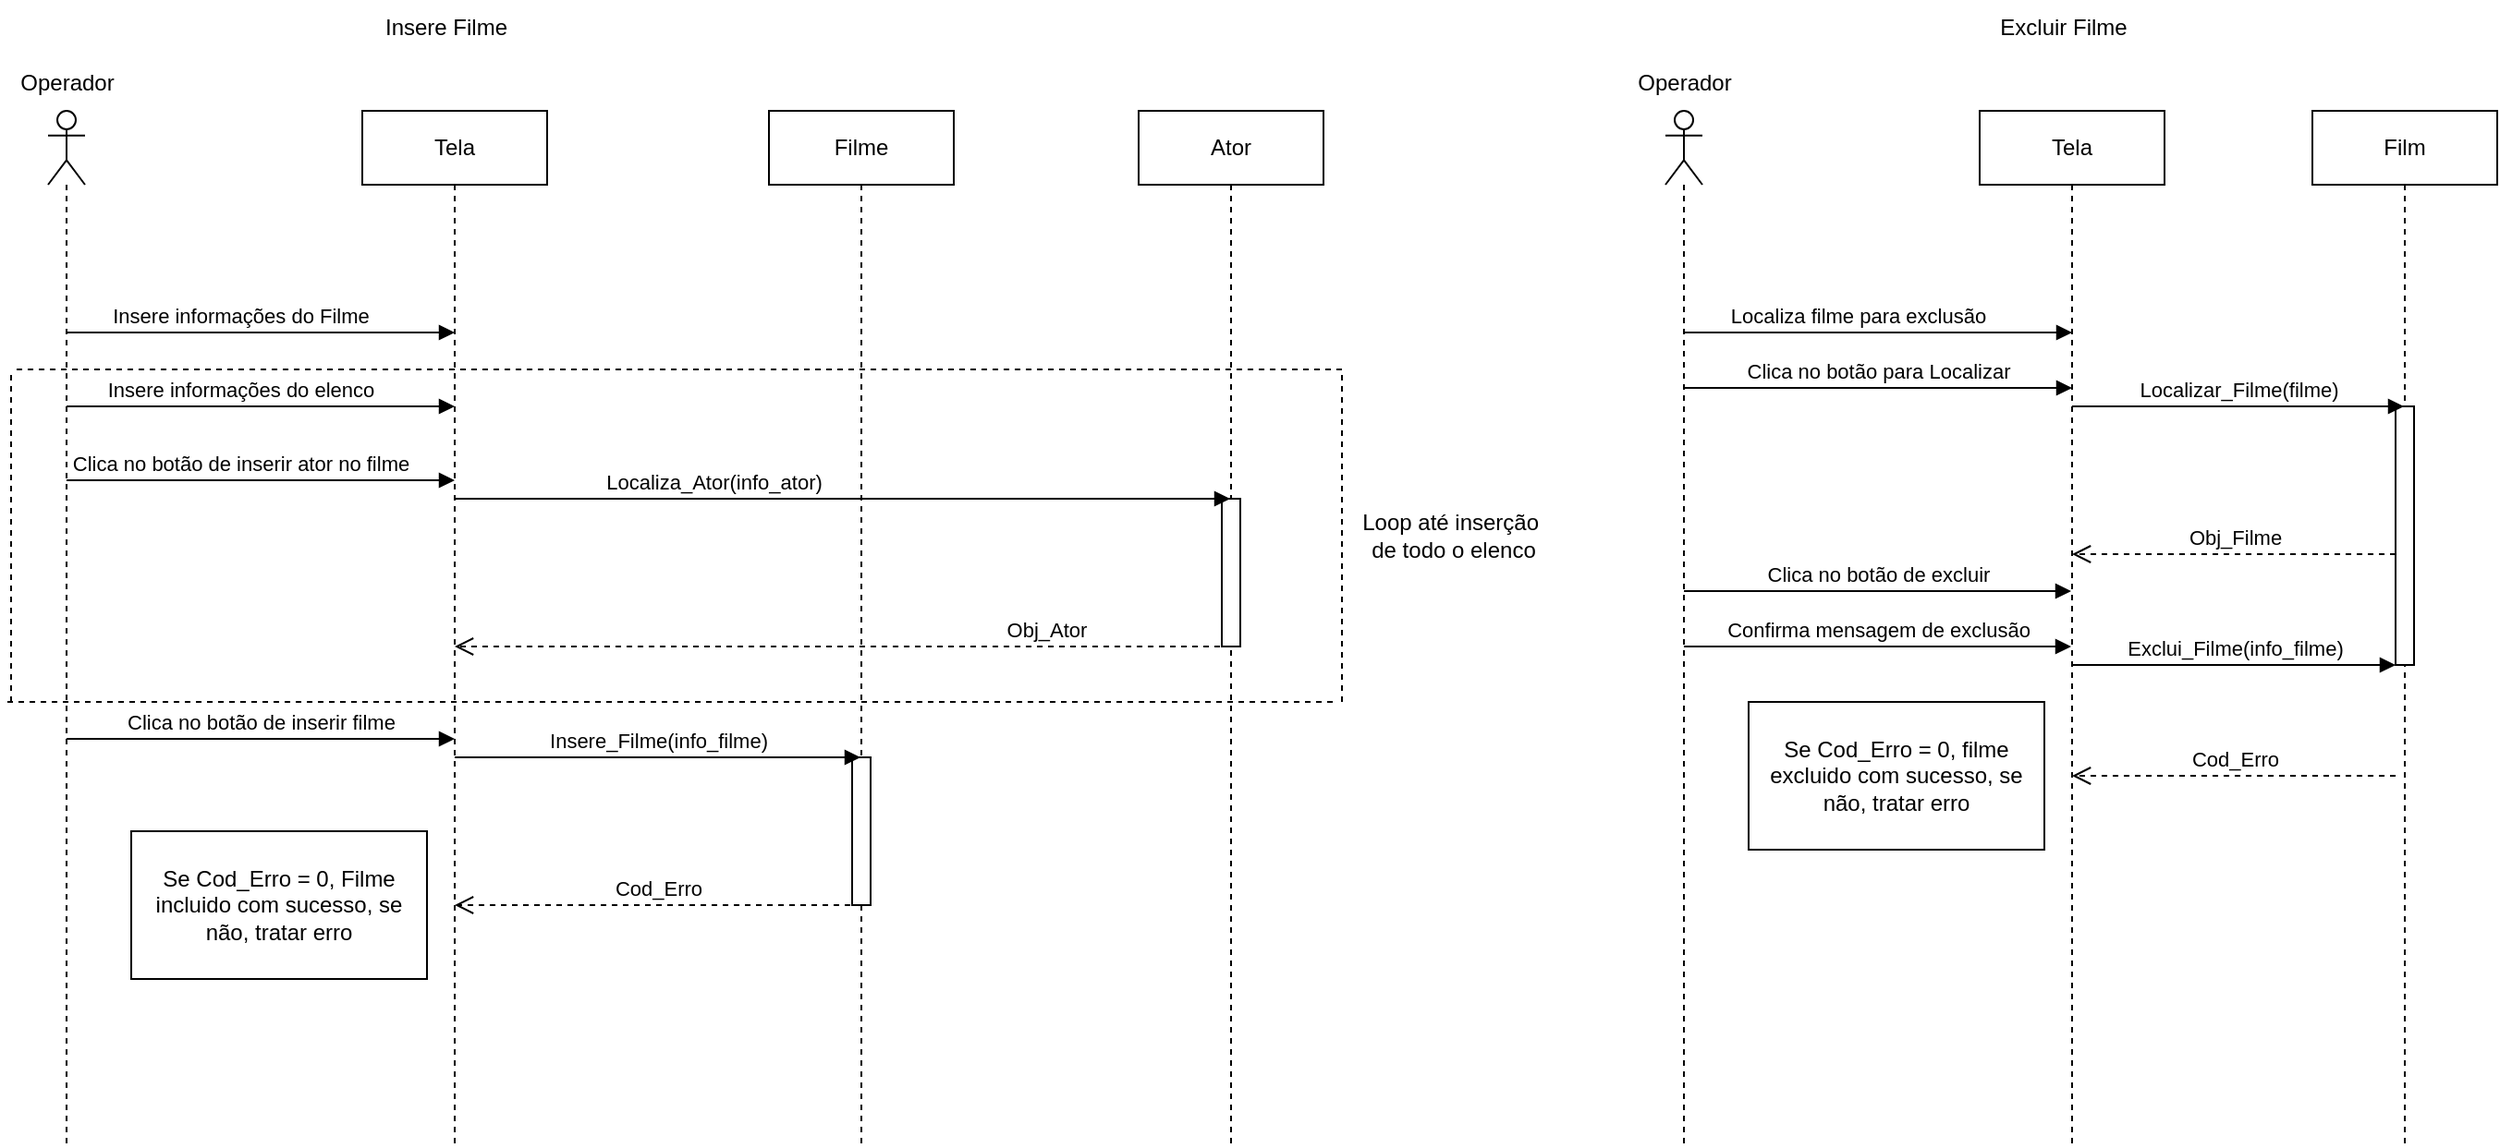 <mxfile version="24.5.5" type="github">
  <diagram name="Page-1" id="2YBvvXClWsGukQMizWep">
    <mxGraphModel dx="777" dy="446" grid="1" gridSize="10" guides="1" tooltips="1" connect="1" arrows="1" fold="1" page="1" pageScale="1" pageWidth="850" pageHeight="1100" math="0" shadow="0">
      <root>
        <mxCell id="0" />
        <mxCell id="1" parent="0" />
        <mxCell id="9LX_Q9qdHX030zGX6Rbw-1" value="Insere Filme" style="text;html=1;align=center;verticalAlign=middle;resizable=0;points=[];autosize=1;strokeColor=none;fillColor=none;" vertex="1" parent="1">
          <mxGeometry x="250" y="20" width="90" height="30" as="geometry" />
        </mxCell>
        <mxCell id="9LX_Q9qdHX030zGX6Rbw-2" value="Ator" style="shape=umlLifeline;perimeter=lifelinePerimeter;whiteSpace=wrap;html=1;container=1;dropTarget=0;collapsible=0;recursiveResize=0;outlineConnect=0;portConstraint=eastwest;newEdgeStyle={&quot;edgeStyle&quot;:&quot;elbowEdgeStyle&quot;,&quot;elbow&quot;:&quot;vertical&quot;,&quot;curved&quot;:0,&quot;rounded&quot;:0};" vertex="1" parent="1">
          <mxGeometry x="670" y="80" width="100" height="560" as="geometry" />
        </mxCell>
        <mxCell id="9LX_Q9qdHX030zGX6Rbw-17" value="" style="html=1;points=[[0,0,0,0,5],[0,1,0,0,-5],[1,0,0,0,5],[1,1,0,0,-5]];perimeter=orthogonalPerimeter;outlineConnect=0;targetShapes=umlLifeline;portConstraint=eastwest;newEdgeStyle={&quot;curved&quot;:0,&quot;rounded&quot;:0};" vertex="1" parent="9LX_Q9qdHX030zGX6Rbw-2">
          <mxGeometry x="45" y="210" width="10" height="80" as="geometry" />
        </mxCell>
        <mxCell id="9LX_Q9qdHX030zGX6Rbw-4" value="Tela" style="shape=umlLifeline;perimeter=lifelinePerimeter;whiteSpace=wrap;html=1;container=1;dropTarget=0;collapsible=0;recursiveResize=0;outlineConnect=0;portConstraint=eastwest;newEdgeStyle={&quot;edgeStyle&quot;:&quot;elbowEdgeStyle&quot;,&quot;elbow&quot;:&quot;vertical&quot;,&quot;curved&quot;:0,&quot;rounded&quot;:0};" vertex="1" parent="1">
          <mxGeometry x="250" y="80" width="100" height="560" as="geometry" />
        </mxCell>
        <mxCell id="9LX_Q9qdHX030zGX6Rbw-5" value="Insere informações do Filme" style="html=1;verticalAlign=bottom;endArrow=block;curved=0;rounded=0;" edge="1" parent="1" source="9LX_Q9qdHX030zGX6Rbw-8">
          <mxGeometry x="-0.107" width="80" relative="1" as="geometry">
            <mxPoint x="120" y="200" as="sourcePoint" />
            <mxPoint x="300" y="200" as="targetPoint" />
            <mxPoint as="offset" />
          </mxGeometry>
        </mxCell>
        <mxCell id="9LX_Q9qdHX030zGX6Rbw-8" value="" style="shape=umlLifeline;perimeter=lifelinePerimeter;whiteSpace=wrap;html=1;container=1;dropTarget=0;collapsible=0;recursiveResize=0;outlineConnect=0;portConstraint=eastwest;newEdgeStyle={&quot;curved&quot;:0,&quot;rounded&quot;:0};participant=umlActor;" vertex="1" parent="1">
          <mxGeometry x="80" y="80" width="20" height="560" as="geometry" />
        </mxCell>
        <mxCell id="9LX_Q9qdHX030zGX6Rbw-9" value="Operador" style="text;html=1;align=center;verticalAlign=middle;resizable=0;points=[];autosize=1;strokeColor=none;fillColor=none;" vertex="1" parent="1">
          <mxGeometry x="55" y="50" width="70" height="30" as="geometry" />
        </mxCell>
        <mxCell id="9LX_Q9qdHX030zGX6Rbw-12" value="Filme" style="shape=umlLifeline;perimeter=lifelinePerimeter;whiteSpace=wrap;html=1;container=1;dropTarget=0;collapsible=0;recursiveResize=0;outlineConnect=0;portConstraint=eastwest;newEdgeStyle={&quot;edgeStyle&quot;:&quot;elbowEdgeStyle&quot;,&quot;elbow&quot;:&quot;vertical&quot;,&quot;curved&quot;:0,&quot;rounded&quot;:0};" vertex="1" parent="1">
          <mxGeometry x="470" y="80" width="100" height="560" as="geometry" />
        </mxCell>
        <mxCell id="9LX_Q9qdHX030zGX6Rbw-28" value="" style="html=1;points=[[0,0,0,0,5],[0,1,0,0,-5],[1,0,0,0,5],[1,1,0,0,-5]];perimeter=orthogonalPerimeter;outlineConnect=0;targetShapes=umlLifeline;portConstraint=eastwest;newEdgeStyle={&quot;curved&quot;:0,&quot;rounded&quot;:0};" vertex="1" parent="9LX_Q9qdHX030zGX6Rbw-12">
          <mxGeometry x="45" y="350" width="10" height="80" as="geometry" />
        </mxCell>
        <mxCell id="9LX_Q9qdHX030zGX6Rbw-13" value="Insere informações do elenco" style="html=1;verticalAlign=bottom;endArrow=block;curved=0;rounded=0;" edge="1" parent="1">
          <mxGeometry x="-0.107" width="80" relative="1" as="geometry">
            <mxPoint x="90" y="240" as="sourcePoint" />
            <mxPoint x="300" y="240" as="targetPoint" />
            <mxPoint as="offset" />
          </mxGeometry>
        </mxCell>
        <mxCell id="9LX_Q9qdHX030zGX6Rbw-15" value="Clica no botão de inserir ator no filme" style="html=1;verticalAlign=bottom;endArrow=block;curved=0;rounded=0;" edge="1" parent="1">
          <mxGeometry x="-0.107" width="80" relative="1" as="geometry">
            <mxPoint x="90" y="280" as="sourcePoint" />
            <mxPoint x="300" y="280" as="targetPoint" />
            <mxPoint as="offset" />
          </mxGeometry>
        </mxCell>
        <mxCell id="9LX_Q9qdHX030zGX6Rbw-16" value="Localiza_Ator(info_ator)" style="html=1;verticalAlign=bottom;endArrow=block;curved=0;rounded=0;" edge="1" parent="1" target="9LX_Q9qdHX030zGX6Rbw-2">
          <mxGeometry x="-0.333" width="80" relative="1" as="geometry">
            <mxPoint x="300" y="290" as="sourcePoint" />
            <mxPoint x="380" y="290" as="targetPoint" />
            <mxPoint as="offset" />
          </mxGeometry>
        </mxCell>
        <mxCell id="9LX_Q9qdHX030zGX6Rbw-18" value="Obj_Ator" style="html=1;verticalAlign=bottom;endArrow=open;dashed=1;endSize=8;curved=0;rounded=0;" edge="1" parent="1" target="9LX_Q9qdHX030zGX6Rbw-4">
          <mxGeometry x="-0.524" relative="1" as="geometry">
            <mxPoint x="720" y="370" as="sourcePoint" />
            <mxPoint x="640" y="370" as="targetPoint" />
            <mxPoint as="offset" />
          </mxGeometry>
        </mxCell>
        <mxCell id="9LX_Q9qdHX030zGX6Rbw-21" value="" style="endArrow=none;dashed=1;html=1;rounded=0;" edge="1" parent="1">
          <mxGeometry width="50" height="50" relative="1" as="geometry">
            <mxPoint x="60" y="400" as="sourcePoint" />
            <mxPoint x="60" y="220" as="targetPoint" />
          </mxGeometry>
        </mxCell>
        <mxCell id="9LX_Q9qdHX030zGX6Rbw-22" value="" style="endArrow=none;dashed=1;html=1;rounded=0;" edge="1" parent="1">
          <mxGeometry width="50" height="50" relative="1" as="geometry">
            <mxPoint x="780" y="220" as="sourcePoint" />
            <mxPoint x="60" y="220" as="targetPoint" />
          </mxGeometry>
        </mxCell>
        <mxCell id="9LX_Q9qdHX030zGX6Rbw-23" value="" style="endArrow=none;dashed=1;html=1;rounded=0;" edge="1" parent="1">
          <mxGeometry width="50" height="50" relative="1" as="geometry">
            <mxPoint x="780" y="400" as="sourcePoint" />
            <mxPoint x="780" y="220" as="targetPoint" />
          </mxGeometry>
        </mxCell>
        <mxCell id="9LX_Q9qdHX030zGX6Rbw-24" value="" style="endArrow=none;dashed=1;html=1;rounded=0;" edge="1" parent="1">
          <mxGeometry width="50" height="50" relative="1" as="geometry">
            <mxPoint x="775" y="400" as="sourcePoint" />
            <mxPoint x="55" y="400" as="targetPoint" />
          </mxGeometry>
        </mxCell>
        <mxCell id="9LX_Q9qdHX030zGX6Rbw-25" value="Loop até inserção&amp;nbsp;&lt;div&gt;de todo o elenco&lt;/div&gt;" style="text;html=1;align=center;verticalAlign=middle;resizable=0;points=[];autosize=1;strokeColor=none;fillColor=none;" vertex="1" parent="1">
          <mxGeometry x="780" y="290" width="120" height="40" as="geometry" />
        </mxCell>
        <mxCell id="9LX_Q9qdHX030zGX6Rbw-26" value="Clica no botão de inserir filme" style="html=1;verticalAlign=bottom;endArrow=block;curved=0;rounded=0;" edge="1" parent="1" source="9LX_Q9qdHX030zGX6Rbw-8">
          <mxGeometry width="80" relative="1" as="geometry">
            <mxPoint x="220" y="420" as="sourcePoint" />
            <mxPoint x="300" y="420" as="targetPoint" />
          </mxGeometry>
        </mxCell>
        <mxCell id="9LX_Q9qdHX030zGX6Rbw-27" value="Insere_Filme(info_filme)" style="html=1;verticalAlign=bottom;endArrow=block;curved=0;rounded=0;" edge="1" parent="1" target="9LX_Q9qdHX030zGX6Rbw-12">
          <mxGeometry width="80" relative="1" as="geometry">
            <mxPoint x="300" y="430" as="sourcePoint" />
            <mxPoint x="380" y="430" as="targetPoint" />
          </mxGeometry>
        </mxCell>
        <mxCell id="9LX_Q9qdHX030zGX6Rbw-29" value="Cod_Erro" style="html=1;verticalAlign=bottom;endArrow=open;dashed=1;endSize=8;curved=0;rounded=0;" edge="1" parent="1" target="9LX_Q9qdHX030zGX6Rbw-4">
          <mxGeometry relative="1" as="geometry">
            <mxPoint x="520" y="510" as="sourcePoint" />
            <mxPoint x="440" y="510" as="targetPoint" />
          </mxGeometry>
        </mxCell>
        <mxCell id="9LX_Q9qdHX030zGX6Rbw-30" value="Se Cod_Erro = 0, Filme incluido com sucesso, se não, tratar erro" style="html=1;whiteSpace=wrap;" vertex="1" parent="1">
          <mxGeometry x="125" y="470" width="160" height="80" as="geometry" />
        </mxCell>
        <mxCell id="9LX_Q9qdHX030zGX6Rbw-31" value="Excluir Filme" style="text;html=1;align=center;verticalAlign=middle;resizable=0;points=[];autosize=1;strokeColor=none;fillColor=none;" vertex="1" parent="1">
          <mxGeometry x="1125" y="20" width="90" height="30" as="geometry" />
        </mxCell>
        <mxCell id="9LX_Q9qdHX030zGX6Rbw-32" value="Film" style="shape=umlLifeline;perimeter=lifelinePerimeter;whiteSpace=wrap;html=1;container=1;dropTarget=0;collapsible=0;recursiveResize=0;outlineConnect=0;portConstraint=eastwest;newEdgeStyle={&quot;edgeStyle&quot;:&quot;elbowEdgeStyle&quot;,&quot;elbow&quot;:&quot;vertical&quot;,&quot;curved&quot;:0,&quot;rounded&quot;:0};" vertex="1" parent="1">
          <mxGeometry x="1305" y="80" width="100" height="560" as="geometry" />
        </mxCell>
        <mxCell id="9LX_Q9qdHX030zGX6Rbw-33" value="" style="html=1;points=[[0,0,0,0,5],[0,1,0,0,-5],[1,0,0,0,5],[1,1,0,0,-5]];perimeter=orthogonalPerimeter;outlineConnect=0;targetShapes=umlLifeline;portConstraint=eastwest;newEdgeStyle={&quot;curved&quot;:0,&quot;rounded&quot;:0};" vertex="1" parent="9LX_Q9qdHX030zGX6Rbw-32">
          <mxGeometry x="45" y="160" width="10" height="140" as="geometry" />
        </mxCell>
        <mxCell id="9LX_Q9qdHX030zGX6Rbw-34" value="Tela" style="shape=umlLifeline;perimeter=lifelinePerimeter;whiteSpace=wrap;html=1;container=1;dropTarget=0;collapsible=0;recursiveResize=0;outlineConnect=0;portConstraint=eastwest;newEdgeStyle={&quot;edgeStyle&quot;:&quot;elbowEdgeStyle&quot;,&quot;elbow&quot;:&quot;vertical&quot;,&quot;curved&quot;:0,&quot;rounded&quot;:0};" vertex="1" parent="1">
          <mxGeometry x="1125" y="80" width="100" height="560" as="geometry" />
        </mxCell>
        <mxCell id="9LX_Q9qdHX030zGX6Rbw-35" value="Localiza filme para exclusão" style="html=1;verticalAlign=bottom;endArrow=block;curved=0;rounded=0;" edge="1" parent="1" source="9LX_Q9qdHX030zGX6Rbw-38">
          <mxGeometry x="-0.107" width="80" relative="1" as="geometry">
            <mxPoint x="995" y="200" as="sourcePoint" />
            <mxPoint x="1175" y="200" as="targetPoint" />
            <mxPoint as="offset" />
          </mxGeometry>
        </mxCell>
        <mxCell id="9LX_Q9qdHX030zGX6Rbw-36" value="Localizar_Filme(filme)" style="html=1;verticalAlign=bottom;endArrow=block;curved=0;rounded=0;" edge="1" parent="1" target="9LX_Q9qdHX030zGX6Rbw-32">
          <mxGeometry x="0.004" width="80" relative="1" as="geometry">
            <mxPoint x="1175" y="240" as="sourcePoint" />
            <mxPoint x="1314.5" y="240" as="targetPoint" />
            <mxPoint as="offset" />
          </mxGeometry>
        </mxCell>
        <mxCell id="9LX_Q9qdHX030zGX6Rbw-37" value="Clica no botão para Localizar" style="html=1;verticalAlign=bottom;endArrow=block;curved=0;rounded=0;" edge="1" parent="1" source="9LX_Q9qdHX030zGX6Rbw-38">
          <mxGeometry width="80" relative="1" as="geometry">
            <mxPoint x="995" y="230" as="sourcePoint" />
            <mxPoint x="1175" y="230" as="targetPoint" />
          </mxGeometry>
        </mxCell>
        <mxCell id="9LX_Q9qdHX030zGX6Rbw-38" value="" style="shape=umlLifeline;perimeter=lifelinePerimeter;whiteSpace=wrap;html=1;container=1;dropTarget=0;collapsible=0;recursiveResize=0;outlineConnect=0;portConstraint=eastwest;newEdgeStyle={&quot;curved&quot;:0,&quot;rounded&quot;:0};participant=umlActor;" vertex="1" parent="1">
          <mxGeometry x="955" y="80" width="20" height="560" as="geometry" />
        </mxCell>
        <mxCell id="9LX_Q9qdHX030zGX6Rbw-39" value="Operador" style="text;html=1;align=center;verticalAlign=middle;resizable=0;points=[];autosize=1;strokeColor=none;fillColor=none;" vertex="1" parent="1">
          <mxGeometry x="930" y="50" width="70" height="30" as="geometry" />
        </mxCell>
        <mxCell id="9LX_Q9qdHX030zGX6Rbw-40" value="Obj_Filme" style="html=1;verticalAlign=bottom;endArrow=open;dashed=1;endSize=8;curved=0;rounded=0;" edge="1" parent="1">
          <mxGeometry relative="1" as="geometry">
            <mxPoint x="1350" y="320" as="sourcePoint" />
            <mxPoint x="1175" y="320" as="targetPoint" />
          </mxGeometry>
        </mxCell>
        <mxCell id="9LX_Q9qdHX030zGX6Rbw-41" value="Se Cod_Erro = 0, filme excluido com sucesso, se não, tratar erro" style="html=1;whiteSpace=wrap;" vertex="1" parent="1">
          <mxGeometry x="1000" y="400" width="160" height="80" as="geometry" />
        </mxCell>
        <mxCell id="9LX_Q9qdHX030zGX6Rbw-42" value="Clica no botão de excluir" style="html=1;verticalAlign=bottom;endArrow=block;curved=0;rounded=0;" edge="1" parent="1" source="9LX_Q9qdHX030zGX6Rbw-38" target="9LX_Q9qdHX030zGX6Rbw-34">
          <mxGeometry width="80" relative="1" as="geometry">
            <mxPoint x="1100" y="340" as="sourcePoint" />
            <mxPoint x="1170" y="340" as="targetPoint" />
            <Array as="points">
              <mxPoint x="1150" y="340" />
            </Array>
          </mxGeometry>
        </mxCell>
        <mxCell id="9LX_Q9qdHX030zGX6Rbw-43" value="Confirma mensagem de exclusão" style="html=1;verticalAlign=bottom;endArrow=block;curved=0;rounded=0;" edge="1" parent="1" source="9LX_Q9qdHX030zGX6Rbw-38" target="9LX_Q9qdHX030zGX6Rbw-34">
          <mxGeometry width="80" relative="1" as="geometry">
            <mxPoint x="970" y="370" as="sourcePoint" />
            <mxPoint x="1180" y="370" as="targetPoint" />
            <Array as="points">
              <mxPoint x="1155" y="370" />
            </Array>
          </mxGeometry>
        </mxCell>
        <mxCell id="9LX_Q9qdHX030zGX6Rbw-44" value="Exclui_Filme(info_filme)" style="html=1;verticalAlign=bottom;endArrow=block;curved=0;rounded=0;" edge="1" parent="1">
          <mxGeometry width="80" relative="1" as="geometry">
            <mxPoint x="1174.5" y="380" as="sourcePoint" />
            <mxPoint x="1350" y="380" as="targetPoint" />
          </mxGeometry>
        </mxCell>
        <mxCell id="9LX_Q9qdHX030zGX6Rbw-45" value="Cod_Erro" style="html=1;verticalAlign=bottom;endArrow=open;dashed=1;endSize=8;curved=0;rounded=0;" edge="1" parent="1" target="9LX_Q9qdHX030zGX6Rbw-34">
          <mxGeometry relative="1" as="geometry">
            <mxPoint x="1350" y="440" as="sourcePoint" />
            <mxPoint x="1270" y="440" as="targetPoint" />
          </mxGeometry>
        </mxCell>
      </root>
    </mxGraphModel>
  </diagram>
</mxfile>
